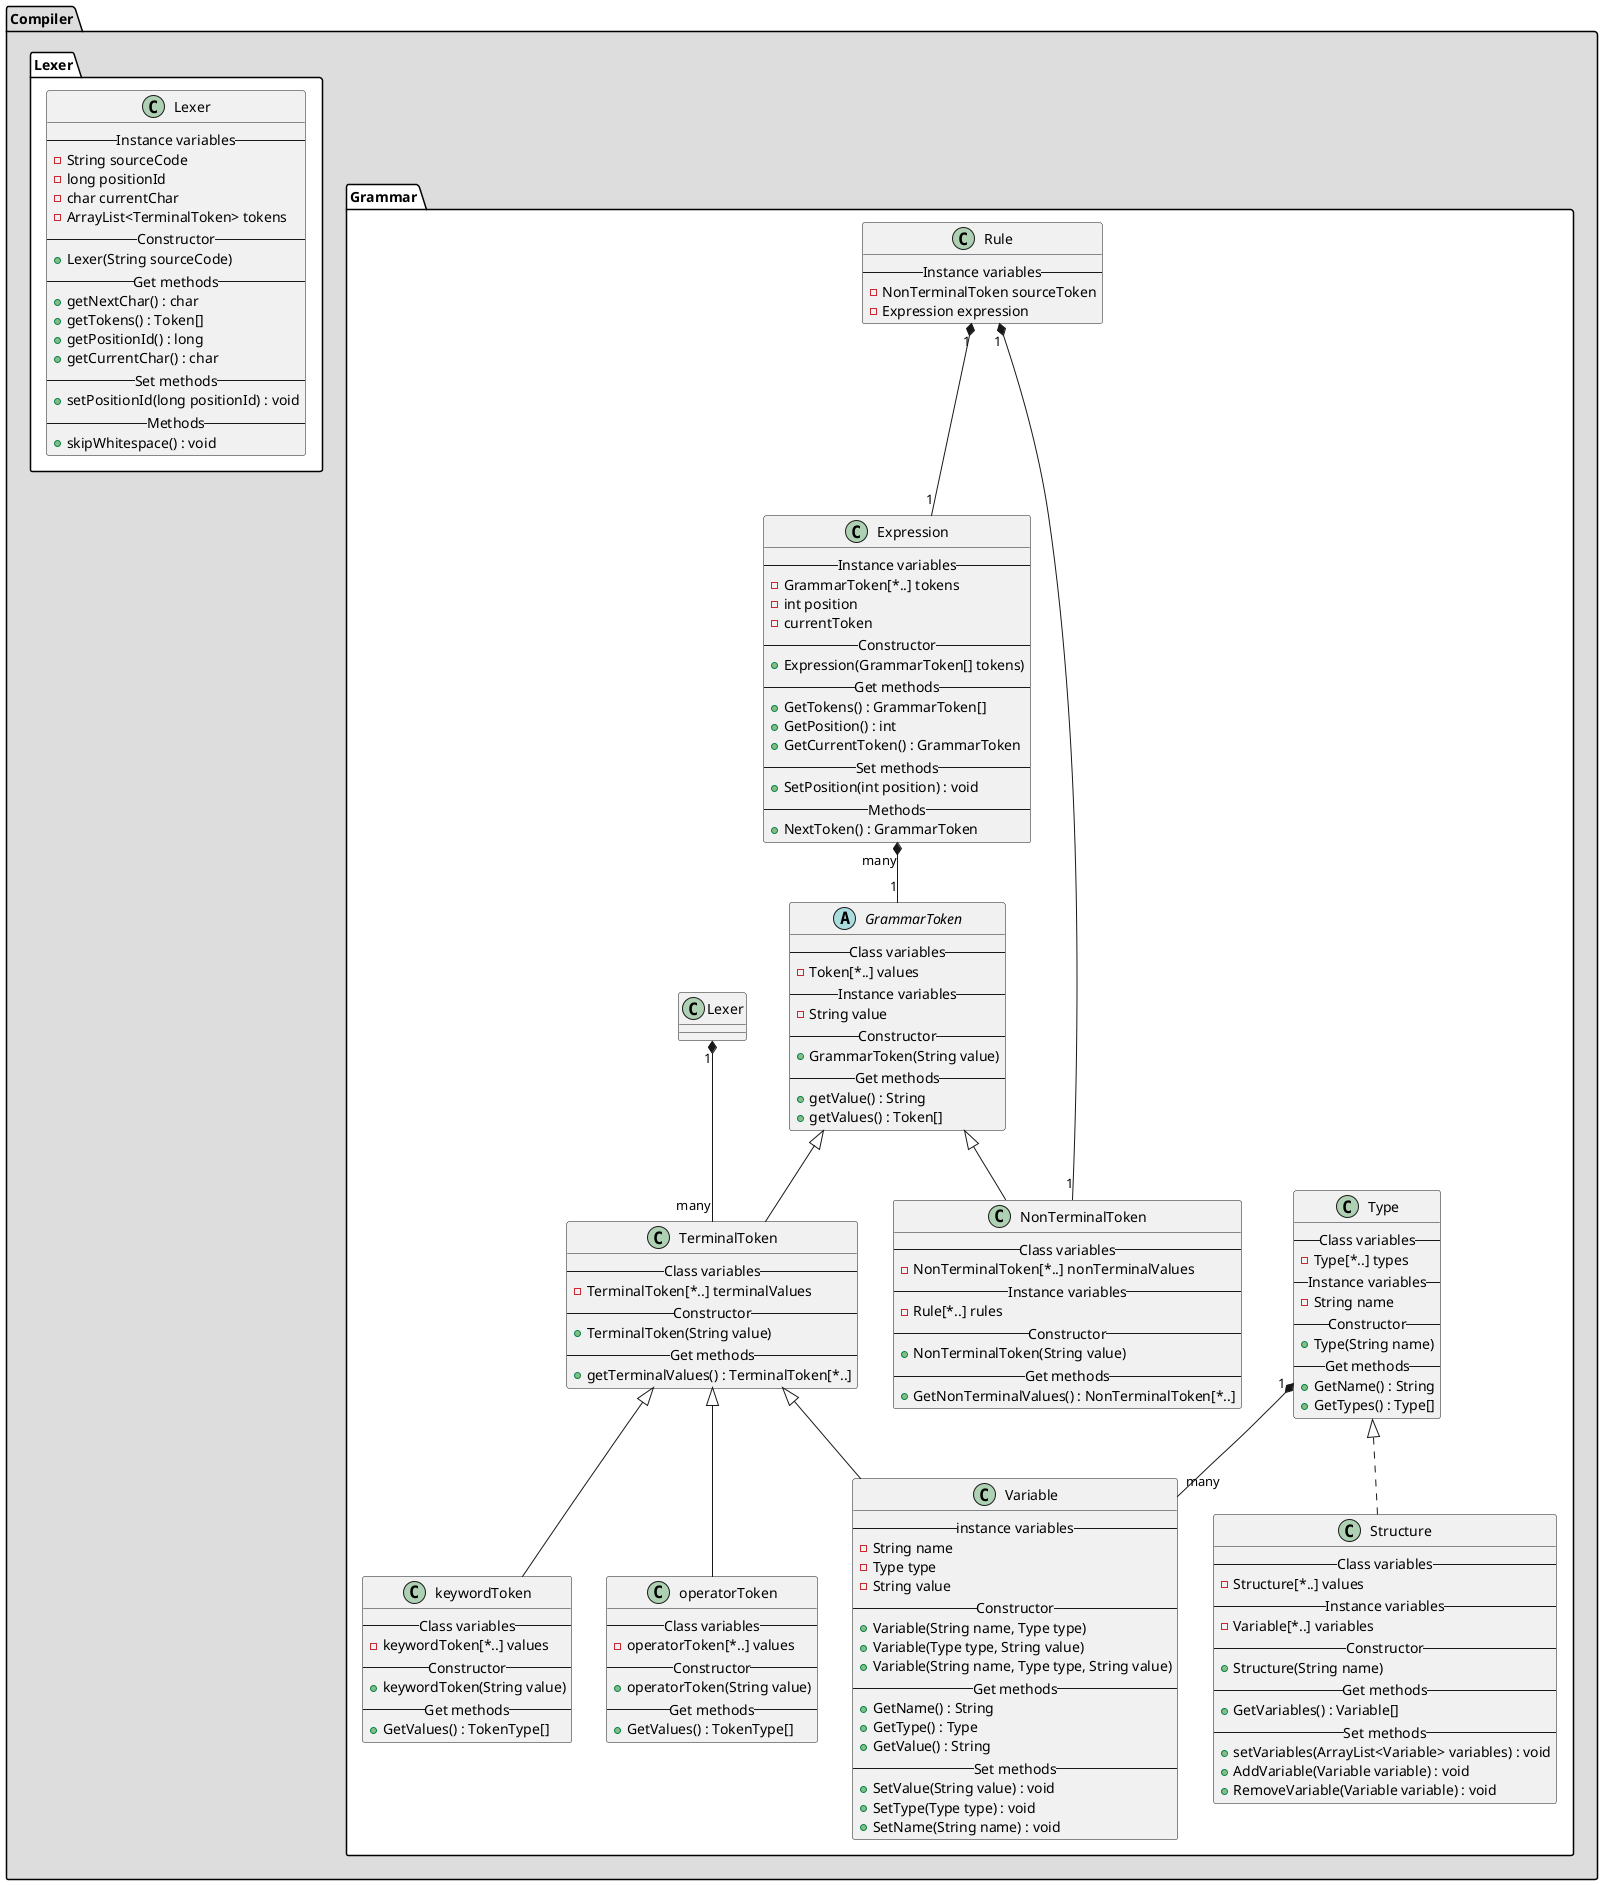 @startuml

package Compiler #DDDDDD {}

package Compiler.Grammar #FFFFFF{

abstract class GrammarToken {
    -- Class variables --
    - Token[*..] values
    -- Instance variables --
    - String value
    -- Constructor --
    + GrammarToken(String value)
    -- Get methods --
    + getValue() : String
    + getValues() : Token[]
}

class TerminalToken extends GrammarToken {
    -- Class variables --
    - TerminalToken[*..] terminalValues
    -- Constructor --
    + TerminalToken(String value)
    -- Get methods --
    + getTerminalValues() : TerminalToken[*..]
}

class keywordToken extends TerminalToken {
    -- Class variables --
    - keywordToken[*..] values
    -- Constructor --
    + keywordToken(String value)
    -- Get methods --
    + GetValues() : TokenType[]
}

class NonTerminalToken extends GrammarToken {
    -- Class variables --
    - NonTerminalToken[*..] nonTerminalValues
    -- Instance variables --
    - Rule[*..] rules
    -- Constructor --
    + NonTerminalToken(String value)
    -- Get methods --
    + GetNonTerminalValues() : NonTerminalToken[*..]
}

class operatorToken extends TerminalToken {
    -- Class variables --
    - operatorToken[*..] values
    -- Constructor --
    + operatorToken(String value)
    -- Get methods --
    + GetValues() : TokenType[]
}

class Variable extends TerminalToken {
    -- instance variables --
    - String name
    - Type type
    - String value
    -- Constructor --
    + Variable(String name, Type type)
    + Variable(Type type, String value)
    + Variable(String name, Type type, String value)
    -- Get methods --
    + GetName() : String
    + GetType() : Type
    + GetValue() : String
    -- Set methods --
    + SetValue(String value) : void
    + SetType(Type type) : void
    + SetName(String name) : void
}

class Type {
    -- Class variables --
    - Type[*..] types
    -- Instance variables --
    - String name
    -- Constructor --
    + Type(String name)
    -- Get methods --
    + GetName() : String
    + GetTypes() : Type[]
}

Type "1" *-- "many" Variable

class Structure implements Type {
    -- Class variables --
    - Structure[*..] values
    -- Instance variables --
    - Variable[*..] variables
    -- Constructor --
    + Structure(String name)
    -- Get methods --
    + GetVariables() : Variable[]
    -- Set methods --
    + setVariables(ArrayList<Variable> variables) : void
    + AddVariable(Variable variable) : void
    + RemoveVariable(Variable variable) : void
}

Expression "many" *-- "1" GrammarToken


class Expression {
    -- Instance variables --
    - GrammarToken[*..] tokens
    - int position
    - currentToken
    -- Constructor --
    + Expression(GrammarToken[] tokens)
    -- Get methods --
    + GetTokens() : GrammarToken[]
    + GetPosition() : int
    + GetCurrentToken() : GrammarToken
    -- Set methods --
    + SetPosition(int position) : void
    -- Methods --
    + NextToken() : GrammarToken
}

Rule "1" *-- "1" Expression
Rule "1" *-- "1" NonTerminalToken

class Rule {
    -- Instance variables --
    - NonTerminalToken sourceToken
    - Expression expression
}

Lexer "1" *-- "many" TerminalToken


}

package Compiler.Lexer #FFFFFF {

class Lexer {
    -- Instance variables --
    - String sourceCode
    - long positionId
    - char currentChar
    - ArrayList<TerminalToken> tokens
    -- Constructor --
    + Lexer(String sourceCode)
    -- Get methods --
    + getNextChar() : char
    + getTokens() : Token[]
    + getPositionId() : long
    + getCurrentChar() : char
    -- Set methods --
    + setPositionId(long positionId) : void
    -- Methods --
    + skipWhitespace() : void
}

}

@enduml